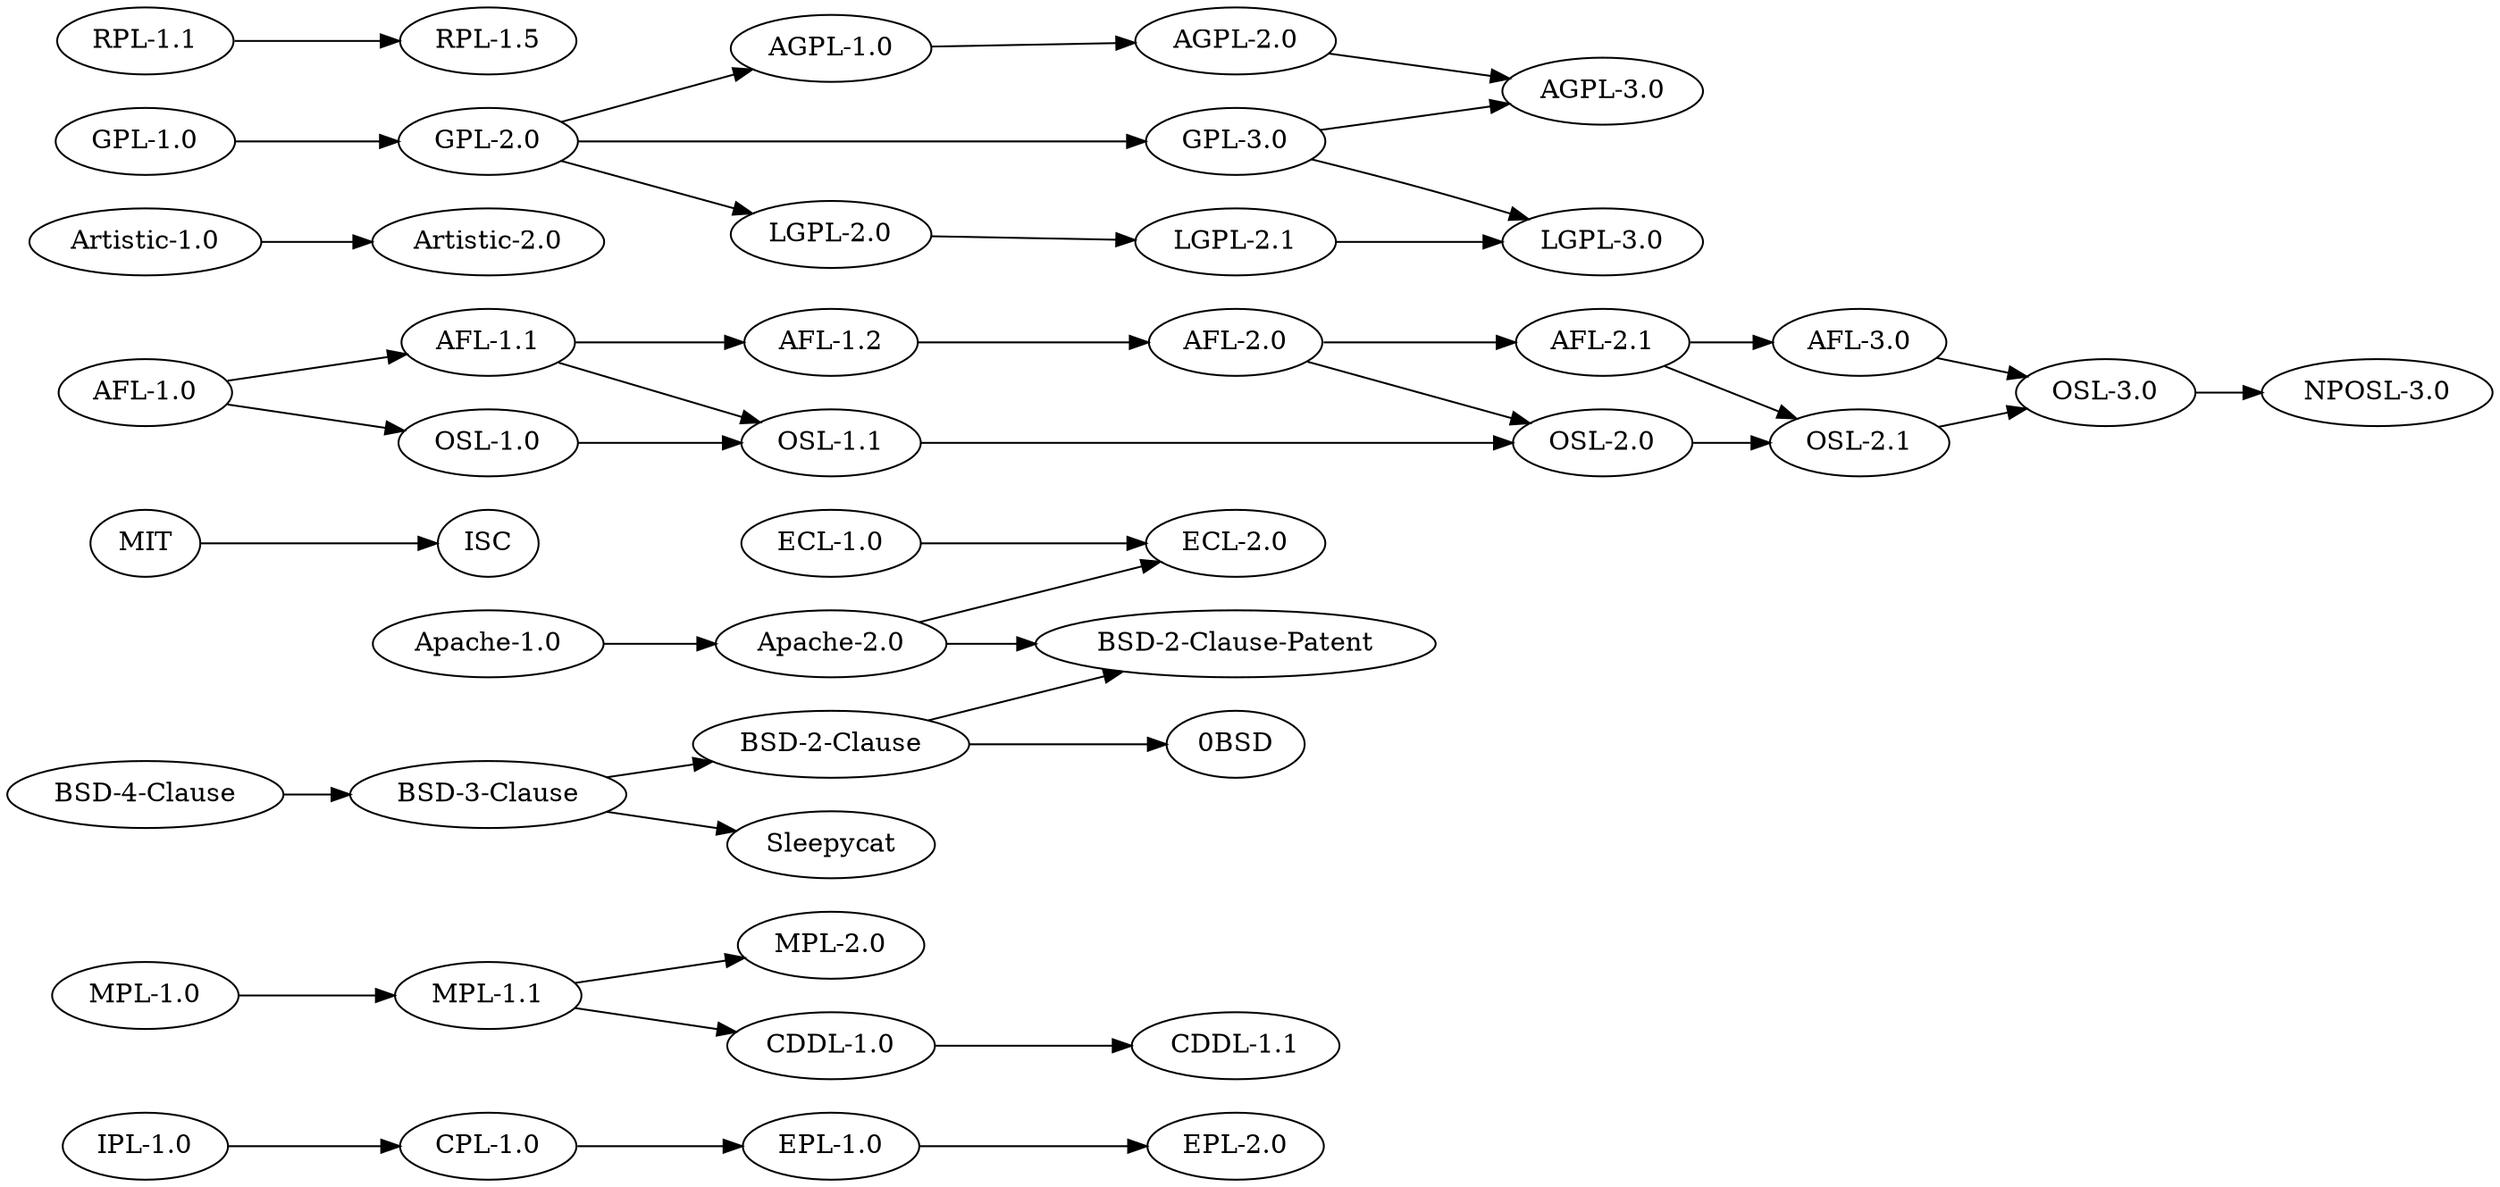 digraph {
  rankdir=LR;
  "IPL-1.0" -> "CPL-1.0";
  "CPL-1.0" -> "EPL-1.0";
  "EPL-1.0" -> "EPL-2.0";

  "MPL-1.0" -> "MPL-1.1";
  "MPL-1.1" -> "MPL-2.0";
  "MPL-1.1" -> "CDDL-1.0";
  "CDDL-1.0" -> "CDDL-1.1";

  "Apache-1.0" -> "Apache-2.0";
  "ECL-1.0" -> "ECL-2.0";
  "Apache-2.0" -> "ECL-2.0";
  "Apache-2.0" -> "BSD-2-Clause-Patent";

  "MIT" -> "ISC";

  "BSD-4-Clause" -> "BSD-3-Clause" -> "BSD-2-Clause";
  "BSD-2-Clause" -> "BSD-2-Clause-Patent";
  "BSD-3-Clause" -> "Sleepycat";
  "BSD-2-Clause" -> "0BSD";

  "OSL-3.0" -> "NPOSL-3.0";
  "AFL-1.0" -> "AFL-1.1" -> "AFL-1.2" -> "AFL-2.0" -> "AFL-2.1" -> "AFL-3.0";

  "AFL-1.0" -> "OSL-1.0";
  "AFL-1.1" -> "OSL-1.1";
  "AFL-2.0" -> "OSL-2.0";
  "AFL-2.1" -> "OSL-2.1";
  "AFL-3.0" -> "OSL-3.0";

  "OSL-1.0" -> "OSL-1.1" -> "OSL-2.0" -> "OSL-2.1" -> "OSL-3.0";

  "Artistic-1.0" -> "Artistic-2.0";

  "GPL-1.0" -> "GPL-2.0" -> "GPL-3.0";

  "GPL-2.0" -> "AGPL-1.0";
  "GPL-2.0" -> "LGPL-2.0";
  "GPL-3.0" -> "AGPL-3.0";
  "GPL-3.0" -> "LGPL-3.0";

  "AGPL-1.0" -> "AGPL-2.0" -> "AGPL-3.0";

  "LGPL-2.0" -> "LGPL-2.1" -> "LGPL-3.0";

  "RPL-1.1" -> "RPL-1.5";
}
